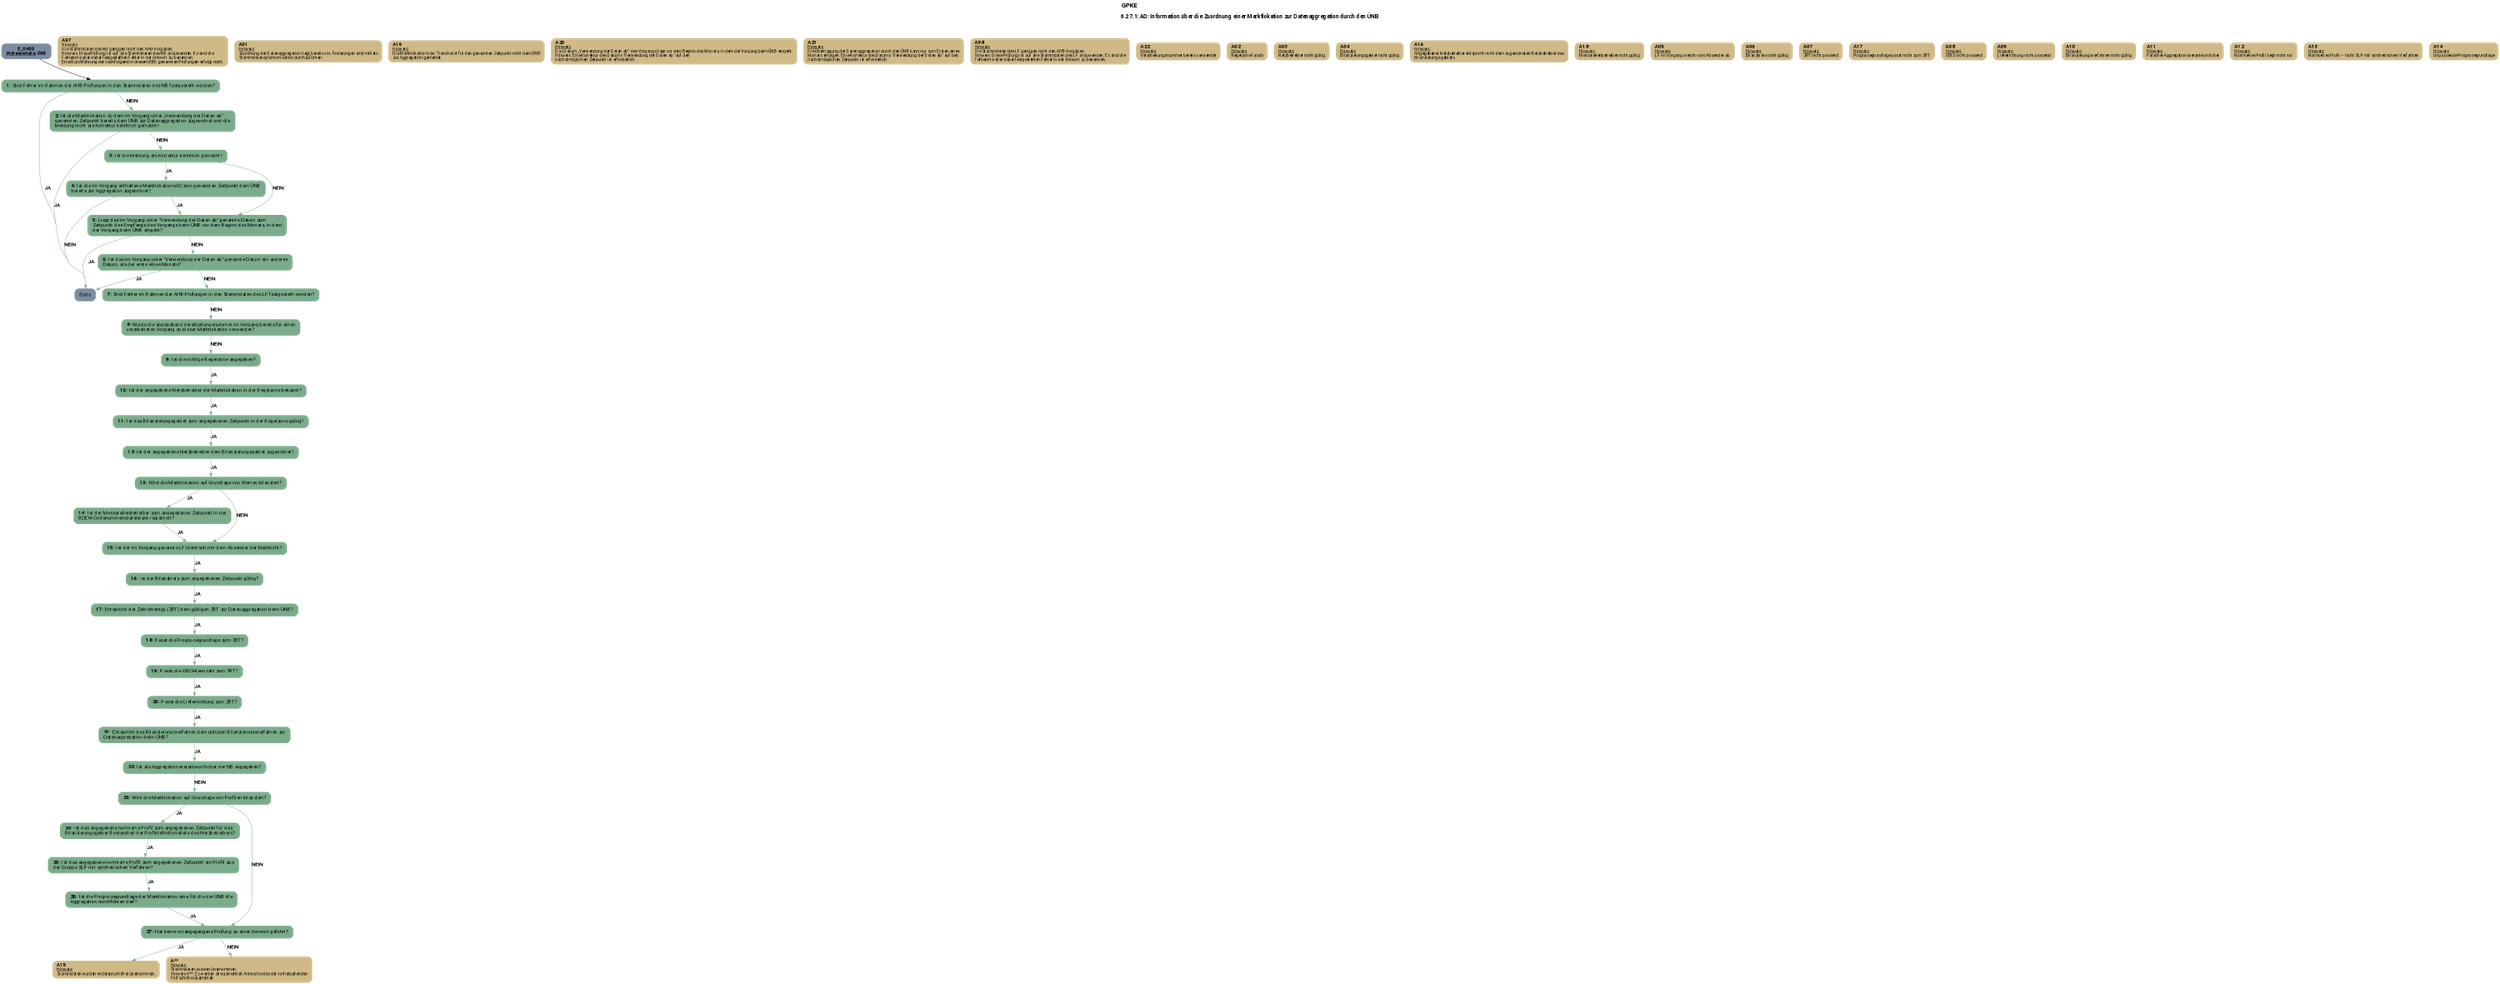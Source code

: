 digraph D {
    labelloc="t";
    label=<<B><FONT POINT-SIZE="18">GPKE</FONT></B><BR align="left"/><BR/><B><FONT POINT-SIZE="16">6.27.1: AD: Information über die Zuordnung einer Marktlokation zur Datenaggregation durch den ÜNB</FONT></B><BR align="left"/><BR/><BR/><BR/>>;
    ratio="compress";
    concentrate=true;
    pack=true;
    rankdir=TB;
    packmode="array";
    size="20,20";
    "Start" [margin="0.2,0.12", shape=box, style="filled,rounded", penwidth=0.0, fillcolor="#7a8da1", label=<<B>E_0455</B><BR align="center"/><FONT point-size="12"><B><U>Prüfende Rolle:</U> ÜNB</B></FONT><BR align="center"/>>, fontname="Roboto, sans-serif"];
    "1" [margin="0.2,0.12", shape=box, style="filled,rounded", penwidth=0.0, fillcolor="#7aab8a", label=<<B>1: </B>Sind Fehler im Rahmen der AHB-Prüfungen in den Stammdaten des NB festgestellt worden?<BR align="left"/>>, fontname="Roboto, sans-serif"];
    "A97" [margin="0.17,0.08", shape=box, style="filled,rounded", penwidth=0.0, fillcolor="#cfb986", label=<<B>A97</B><BR align="left"/><FONT point-size="12"><U>Hinweis:</U><BR align="left"/>Die Stammdaten des NB genügen nicht den AHB-Vorgaben.<BR align="left"/>Hinweis: Diese Prüfung ist auf alle Stammdaten des NB anzuwenden. Es sind die<BR align="left"/>Fehlerorte aller dabei festgestellten Fehler in der Antwort zu benennen.<BR align="left"/>Eine Durchführung der nachfolgend in diesem EBD genannten Prüfungen erfolgt nicht.<BR align="left"/></FONT>>, fontname="Roboto, sans-serif"];
    "Ende" [margin="0.2,0.12", shape=box, style="filled,rounded", penwidth=0.0, fillcolor="#7a8da1", label="Ende", fontname="Roboto, sans-serif"];
    "2" [margin="0.2,0.12", shape=box, style="filled,rounded", penwidth=0.0, fillcolor="#7aab8a", label=<<B>2: </B>Ist die Marktlokation zu dem im Vorgang unter „Verwendung der Daten ab“<BR align="left"/>genannten Zeitpunkt bereits dem ÜNB zur Datenaggregation zugeordnet und die<BR align="left"/>Meldung nicht als Korrektur kenntlich gemacht?<BR align="left"/>>, fontname="Roboto, sans-serif"];
    "A01" [margin="0.17,0.08", shape=box, style="filled,rounded", penwidth=0.0, fillcolor="#cfb986", label=<<B>A01</B><BR align="left"/><FONT point-size="12"><U>Hinweis:</U><BR align="left"/>Zuordnung der Datenaggregation liegt bereits vor. Änderungen sind mittels<BR align="left"/>Stammdatensynchronisation durchzuführen.<BR align="left"/></FONT>>, fontname="Roboto, sans-serif"];
    "3" [margin="0.2,0.12", shape=box, style="filled,rounded", penwidth=0.0, fillcolor="#7aab8a", label=<<B>3: </B>Ist die Meldung als Korrektur kenntlich gemacht?<BR align="left"/>>, fontname="Roboto, sans-serif"];
    "4" [margin="0.2,0.12", shape=box, style="filled,rounded", penwidth=0.0, fillcolor="#7aab8a", label=<<B>4: </B>Ist die im Vorgang enthaltene Marktlokations-ID zum genannten Zeitpunkt dem ÜNB<BR align="left"/>bereits zur Aggregation zugeordnet?<BR align="left"/>>, fontname="Roboto, sans-serif"];
    "A19" [margin="0.17,0.08", shape=box, style="filled,rounded", penwidth=0.0, fillcolor="#cfb986", label=<<B>A19</B><BR align="left"/><FONT point-size="12"><U>Hinweis:</U><BR align="left"/>Die Marktlokation bzw. Tranche ist für den genannten Zeitpunkt nicht dem ÜNB<BR align="left"/>zur Aggregation gemeldet<BR align="left"/></FONT>>, fontname="Roboto, sans-serif"];
    "5" [margin="0.2,0.12", shape=box, style="filled,rounded", penwidth=0.0, fillcolor="#7aab8a", label=<<B>5: </B>Liegt das im Vorgang unter "Verwendung der Daten ab" genannte Datum zum<BR align="left"/>Zeitpunkt des Empfangs des Vorgangs beim ÜNB vor dem Beginn des Monats, in dem<BR align="left"/>der Vorgang beim ÜNB eingeht?<BR align="left"/>>, fontname="Roboto, sans-serif"];
    "A20" [margin="0.17,0.08", shape=box, style="filled,rounded", penwidth=0.0, fillcolor="#cfb986", label=<<B>A20</B><BR align="left"/><FONT point-size="12"><U>Hinweis:</U><BR align="left"/>Das Datum „Verwendung der Daten ab“ des Vorgangs liegt vor dem Beginn des Monats, in dem der Vorgang beim ÜNB eingeht.<BR align="left"/>Hinweis: Eine Korrektur des Datums "Verwendung der Daten ab" auf den<BR align="left"/>nächstmöglichen Zeitpunkt ist erforderlich.<BR align="left"/></FONT>>, fontname="Roboto, sans-serif"];
    "6" [margin="0.2,0.12", shape=box, style="filled,rounded", penwidth=0.0, fillcolor="#7aab8a", label=<<B>6: </B>Ist das im Vorgang unter "Verwendung der Daten ab" genannte Datum ein anderes<BR align="left"/>Datum, als der erste eines Monats?<BR align="left"/>>, fontname="Roboto, sans-serif"];
    "A21" [margin="0.17,0.08", shape=box, style="filled,rounded", penwidth=0.0, fillcolor="#cfb986", label=<<B>A21</B><BR align="left"/><FONT point-size="12"><U>Hinweis:</U><BR align="left"/>Die Übertragung der Datenaggregation durch den ÜNB kann nur zum Ersten eines<BR align="left"/>Monats erfolgen. Eine Korrektur des Datums "Verwendung der Daten ab" auf den<BR align="left"/>nächstmöglichen Zeitpunkt ist erforderlich.<BR align="left"/></FONT>>, fontname="Roboto, sans-serif"];
    "7" [margin="0.2,0.12", shape=box, style="filled,rounded", penwidth=0.0, fillcolor="#7aab8a", label=<<B>7: </B>Sind Fehler im Rahmen der AHB-Prüfungen in den Stammdaten des LF festgestellt worden?<BR align="left"/>>, fontname="Roboto, sans-serif"];
    "A98" [margin="0.17,0.08", shape=box, style="filled,rounded", penwidth=0.0, fillcolor="#cfb986", label=<<B>A98</B><BR align="left"/><FONT point-size="12"><U>Hinweis:</U><BR align="left"/>Die Stammdaten des LF genügen nicht den AHB-Vorgaben.<BR align="left"/>Hinweis: Diese Prüfung ist auf alle Stammdaten des LF anzuwenden. Es sind die<BR align="left"/>Fehlerorte aller dabei festgestellten Fehler in der Antwort zu benennen.<BR align="left"/></FONT>>, fontname="Roboto, sans-serif"];
    "8" [margin="0.2,0.12", shape=box, style="filled,rounded", penwidth=0.0, fillcolor="#7aab8a", label=<<B>8: </B>Wurde die angegebene Verarbeitungsnummer im Vorgang bereits für einen<BR align="left"/>verarbeiteten Vorgang zu dieser Marktlokation verwendet?<BR align="left"/>>, fontname="Roboto, sans-serif"];
    "A22" [margin="0.17,0.08", shape=box, style="filled,rounded", penwidth=0.0, fillcolor="#cfb986", label=<<B>A22</B><BR align="left"/><FONT point-size="12"><U>Hinweis:</U><BR align="left"/>Verarbeitungsnummer bereits verwendet<BR align="left"/></FONT>>, fontname="Roboto, sans-serif"];
    "9" [margin="0.2,0.12", shape=box, style="filled,rounded", penwidth=0.0, fillcolor="#7aab8a", label=<<B>9: </B>Ist die richtige Regelzone angegeben?<BR align="left"/>>, fontname="Roboto, sans-serif"];
    "A02" [margin="0.17,0.08", shape=box, style="filled,rounded", penwidth=0.0, fillcolor="#cfb986", label=<<B>A02</B><BR align="left"/><FONT point-size="12"><U>Hinweis:</U><BR align="left"/>Regelzone falsch<BR align="left"/></FONT>>, fontname="Roboto, sans-serif"];
    "10" [margin="0.2,0.12", shape=box, style="filled,rounded", penwidth=0.0, fillcolor="#7aab8a", label=<<B>10: </B>Ist der angegebene Netzbetreiber der Marktlokation in der Regelzone bekannt?<BR align="left"/>>, fontname="Roboto, sans-serif"];
    "A03" [margin="0.17,0.08", shape=box, style="filled,rounded", penwidth=0.0, fillcolor="#cfb986", label=<<B>A03</B><BR align="left"/><FONT point-size="12"><U>Hinweis:</U><BR align="left"/>Netzbetreiber nicht gültig<BR align="left"/></FONT>>, fontname="Roboto, sans-serif"];
    "11" [margin="0.2,0.12", shape=box, style="filled,rounded", penwidth=0.0, fillcolor="#7aab8a", label=<<B>11: </B>Ist das Bilanzierungsgebiet zum angegebenen Zeitpunkt in der Regelzone gültig?<BR align="left"/>>, fontname="Roboto, sans-serif"];
    "A04" [margin="0.17,0.08", shape=box, style="filled,rounded", penwidth=0.0, fillcolor="#cfb986", label=<<B>A04</B><BR align="left"/><FONT point-size="12"><U>Hinweis:</U><BR align="left"/>Bilanzierungsgebiet nicht gültig<BR align="left"/></FONT>>, fontname="Roboto, sans-serif"];
    "12" [margin="0.2,0.12", shape=box, style="filled,rounded", penwidth=0.0, fillcolor="#7aab8a", label=<<B>12: </B>Ist der angegebene Netzbetreiber dem Bilanzierungsgebiet zugeordnet?<BR align="left"/>>, fontname="Roboto, sans-serif"];
    "A16" [margin="0.17,0.08", shape=box, style="filled,rounded", penwidth=0.0, fillcolor="#cfb986", label=<<B>A16</B><BR align="left"/><FONT point-size="12"><U>Hinweis:</U><BR align="left"/>Angegebener Netzbetreiber entspricht nicht dem zugeordneten Netzbetreiber des<BR align="left"/>Bilanzierungs-gebiets.<BR align="left"/></FONT>>, fontname="Roboto, sans-serif"];
    "13" [margin="0.2,0.12", shape=box, style="filled,rounded", penwidth=0.0, fillcolor="#7aab8a", label=<<B>13: </B>Wird die Marktlokation auf Grundlage von Werten bilanziert?<BR align="left"/>>, fontname="Roboto, sans-serif"];
    "14" [margin="0.2,0.12", shape=box, style="filled,rounded", penwidth=0.0, fillcolor="#7aab8a", label=<<B>14: </B>Ist der Messstellenbetreiber zum angegebenen Zeitpunkt in der<BR align="left"/>BDEW-Codenummerndatenbank registriert?<BR align="left"/>>, fontname="Roboto, sans-serif"];
    "A18" [margin="0.17,0.08", shape=box, style="filled,rounded", penwidth=0.0, fillcolor="#cfb986", label=<<B>A18</B><BR align="left"/><FONT point-size="12"><U>Hinweis:</U><BR align="left"/>Messstellenbetreiber nicht gültig<BR align="left"/></FONT>>, fontname="Roboto, sans-serif"];
    "15" [margin="0.2,0.12", shape=box, style="filled,rounded", penwidth=0.0, fillcolor="#7aab8a", label=<<B>15: </B>Ist der im Vorgang genannte LF identisch mit dem Absender der Nachricht?<BR align="left"/>>, fontname="Roboto, sans-serif"];
    "A05" [margin="0.17,0.08", shape=box, style="filled,rounded", penwidth=0.0, fillcolor="#cfb986", label=<<B>A05</B><BR align="left"/><FONT point-size="12"><U>Hinweis:</U><BR align="left"/>LF im Vorgang weicht vom Absender ab.<BR align="left"/></FONT>>, fontname="Roboto, sans-serif"];
    "16" [margin="0.2,0.12", shape=box, style="filled,rounded", penwidth=0.0, fillcolor="#7aab8a", label=<<B>16: </B>Ist der Bilanzkreis zum angegebenen Zeitpunkt gültig?<BR align="left"/>>, fontname="Roboto, sans-serif"];
    "A06" [margin="0.17,0.08", shape=box, style="filled,rounded", penwidth=0.0, fillcolor="#cfb986", label=<<B>A06</B><BR align="left"/><FONT point-size="12"><U>Hinweis:</U><BR align="left"/>Bilanzkreis nicht gültig<BR align="left"/></FONT>>, fontname="Roboto, sans-serif"];
    "17" [margin="0.2,0.12", shape=box, style="filled,rounded", penwidth=0.0, fillcolor="#7aab8a", label=<<B>17: </B>Entspricht der Zeitreihentyp (ZRT) dem gültigen ZRT zur Datenaggregation beim ÜNB?<BR align="left"/>>, fontname="Roboto, sans-serif"];
    "A07" [margin="0.17,0.08", shape=box, style="filled,rounded", penwidth=0.0, fillcolor="#cfb986", label=<<B>A07</B><BR align="left"/><FONT point-size="12"><U>Hinweis:</U><BR align="left"/>ZRT nicht passend<BR align="left"/></FONT>>, fontname="Roboto, sans-serif"];
    "18" [margin="0.2,0.12", shape=box, style="filled,rounded", penwidth=0.0, fillcolor="#7aab8a", label=<<B>18: </B>Passt die Prognosegrundlage zum ZRT?<BR align="left"/>>, fontname="Roboto, sans-serif"];
    "A17" [margin="0.17,0.08", shape=box, style="filled,rounded", penwidth=0.0, fillcolor="#cfb986", label=<<B>A17</B><BR align="left"/><FONT point-size="12"><U>Hinweis:</U><BR align="left"/>Prognosegrundlage passt nicht zum ZRT.<BR align="left"/></FONT>>, fontname="Roboto, sans-serif"];
    "19" [margin="0.2,0.12", shape=box, style="filled,rounded", penwidth=0.0, fillcolor="#7aab8a", label=<<B>19: </B>Passt die OBIS-Kennzahl zum ZRT?<BR align="left"/>>, fontname="Roboto, sans-serif"];
    "A08" [margin="0.17,0.08", shape=box, style="filled,rounded", penwidth=0.0, fillcolor="#cfb986", label=<<B>A08</B><BR align="left"/><FONT point-size="12"><U>Hinweis:</U><BR align="left"/>OBIS nicht passend<BR align="left"/></FONT>>, fontname="Roboto, sans-serif"];
    "20" [margin="0.2,0.12", shape=box, style="filled,rounded", penwidth=0.0, fillcolor="#7aab8a", label=<<B>20: </B>Passt die Lieferrichtung zum ZRT?<BR align="left"/>>, fontname="Roboto, sans-serif"];
    "A09" [margin="0.17,0.08", shape=box, style="filled,rounded", penwidth=0.0, fillcolor="#cfb986", label=<<B>A09</B><BR align="left"/><FONT point-size="12"><U>Hinweis:</U><BR align="left"/>Lieferrichtung nicht passend<BR align="left"/></FONT>>, fontname="Roboto, sans-serif"];
    "21" [margin="0.2,0.12", shape=box, style="filled,rounded", penwidth=0.0, fillcolor="#7aab8a", label=<<B>21: </B>Entspricht das Bilanzierungsverfahren dem gültigen Bilanzierungsverfahren zur<BR align="left"/>Datenaggregation beim ÜNB?<BR align="left"/>>, fontname="Roboto, sans-serif"];
    "A10" [margin="0.17,0.08", shape=box, style="filled,rounded", penwidth=0.0, fillcolor="#cfb986", label=<<B>A10</B><BR align="left"/><FONT point-size="12"><U>Hinweis:</U><BR align="left"/>Bilanzierungsverfahren nicht gültig<BR align="left"/></FONT>>, fontname="Roboto, sans-serif"];
    "22" [margin="0.2,0.12", shape=box, style="filled,rounded", penwidth=0.0, fillcolor="#7aab8a", label=<<B>22: </B>Ist als Aggregationsverantwortlicher der NB angegeben?<BR align="left"/>>, fontname="Roboto, sans-serif"];
    "A11" [margin="0.17,0.08", shape=box, style="filled,rounded", penwidth=0.0, fillcolor="#cfb986", label=<<B>A11</B><BR align="left"/><FONT point-size="12"><U>Hinweis:</U><BR align="left"/>Falscher Aggregationsverantwortlicher<BR align="left"/></FONT>>, fontname="Roboto, sans-serif"];
    "23" [margin="0.2,0.12", shape=box, style="filled,rounded", penwidth=0.0, fillcolor="#7aab8a", label=<<B>23: </B>Wird die Marktlokation auf Grundlage von Profilen bilanziert?<BR align="left"/>>, fontname="Roboto, sans-serif"];
    "24" [margin="0.2,0.12", shape=box, style="filled,rounded", penwidth=0.0, fillcolor="#7aab8a", label=<<B>24: </B>Ist das angegebene normierte Profil zum angegebenen Zeitpunkt für das<BR align="left"/>Bilanzierungsgebiet Bestandteil der Profildefinitionsliste des Netzbetreibers?<BR align="left"/>>, fontname="Roboto, sans-serif"];
    "A12" [margin="0.17,0.08", shape=box, style="filled,rounded", penwidth=0.0, fillcolor="#cfb986", label=<<B>A12</B><BR align="left"/><FONT point-size="12"><U>Hinweis:</U><BR align="left"/>Normiertes Profil liegt nicht vor.<BR align="left"/></FONT>>, fontname="Roboto, sans-serif"];
    "25" [margin="0.2,0.12", shape=box, style="filled,rounded", penwidth=0.0, fillcolor="#7aab8a", label=<<B>25: </B>Ist das angegebene normierte Profil zum angegebenen Zeitpunkt ein Profil aus<BR align="left"/>der Gruppe SLP mit synthetischen Verfahren?<BR align="left"/>>, fontname="Roboto, sans-serif"];
    "A13" [margin="0.17,0.08", shape=box, style="filled,rounded", penwidth=0.0, fillcolor="#cfb986", label=<<B>A13</B><BR align="left"/><FONT point-size="12"><U>Hinweis:</U><BR align="left"/>Normiertes Profil – nicht SLP mit synthetischem Verfahren<BR align="left"/></FONT>>, fontname="Roboto, sans-serif"];
    "26" [margin="0.2,0.12", shape=box, style="filled,rounded", penwidth=0.0, fillcolor="#7aab8a", label=<<B>26: </B>Ist die Prognosegrundlage der Marktlokation eine, für die der ÜNB die<BR align="left"/>Aggregation durchführen darf?<BR align="left"/>>, fontname="Roboto, sans-serif"];
    "A14" [margin="0.17,0.08", shape=box, style="filled,rounded", penwidth=0.0, fillcolor="#cfb986", label=<<B>A14</B><BR align="left"/><FONT point-size="12"><U>Hinweis:</U><BR align="left"/>Unpassende Prognosegrundlage<BR align="left"/></FONT>>, fontname="Roboto, sans-serif"];
    "27" [margin="0.2,0.12", shape=box, style="filled,rounded", penwidth=0.0, fillcolor="#7aab8a", label=<<B>27: </B>Hat keine vorangegangene Prüfung zu einer Antwort geführt?<BR align="left"/>>, fontname="Roboto, sans-serif"];
    "A15" [margin="0.17,0.08", shape=box, style="filled,rounded", penwidth=0.0, fillcolor="#cfb986", label=<<B>A15</B><BR align="left"/><FONT point-size="12"><U>Hinweis:</U><BR align="left"/>Stammdaten wurden widerspruchsfrei übernommen.<BR align="left"/></FONT>>, fontname="Roboto, sans-serif"];
    "A**" [margin="0.17,0.08", shape=box, style="filled,rounded", penwidth=0.0, fillcolor="#cfb986", label=<<B>A**</B><BR align="left"/><FONT point-size="12"><U>Hinweis:</U><BR align="left"/>Stammdaten wurden übernommen.<BR align="left"/>Hinweis A**: Es werden alle gemerkten Antwortcodes der vorhergehenden<BR align="left"/>Prüfschritte übermittelt<BR align="left"/></FONT>>, fontname="Roboto, sans-serif"];

    "Start" -> "1";
    "1" -> "Ende" [label=<<B>JA</B>>, color="#7aab8a", fontname="Roboto, sans-serif"];
    "1" -> "2" [label=<<B>NEIN</B>>, color="#7aab8a", fontname="Roboto, sans-serif"];
    "2" -> "Ende" [label=<<B>JA</B>>, color="#7aab8a", fontname="Roboto, sans-serif"];
    "2" -> "3" [label=<<B>NEIN</B>>, color="#7aab8a", fontname="Roboto, sans-serif"];
    "3" -> "4" [label=<<B>JA</B>>, color="#7aab8a", fontname="Roboto, sans-serif"];
    "3" -> "5" [label=<<B>NEIN</B>>, color="#7aab8a", fontname="Roboto, sans-serif"];
    "4" -> "Ende" [label=<<B>NEIN</B>>, color="#7aab8a", fontname="Roboto, sans-serif"];
    "4" -> "5" [label=<<B>JA</B>>, color="#7aab8a", fontname="Roboto, sans-serif"];
    "5" -> "Ende" [label=<<B>JA</B>>, color="#7aab8a", fontname="Roboto, sans-serif"];
    "5" -> "6" [label=<<B>NEIN</B>>, color="#7aab8a", fontname="Roboto, sans-serif"];
    "6" -> "Ende" [label=<<B>JA</B>>, color="#7aab8a", fontname="Roboto, sans-serif"];
    "6" -> "7" [label=<<B>NEIN</B>>, color="#7aab8a", fontname="Roboto, sans-serif"];
    "7" -> "8" [label=<<B>NEIN</B>>, color="#7aab8a", fontname="Roboto, sans-serif"];
    "8" -> "9" [label=<<B>NEIN</B>>, color="#7aab8a", fontname="Roboto, sans-serif"];
    "9" -> "10" [label=<<B>JA</B>>, color="#7aab8a", fontname="Roboto, sans-serif"];
    "10" -> "11" [label=<<B>JA</B>>, color="#7aab8a", fontname="Roboto, sans-serif"];
    "11" -> "12" [label=<<B>JA</B>>, color="#7aab8a", fontname="Roboto, sans-serif"];
    "12" -> "13" [label=<<B>JA</B>>, color="#7aab8a", fontname="Roboto, sans-serif"];
    "13" -> "14" [label=<<B>JA</B>>, color="#7aab8a", fontname="Roboto, sans-serif"];
    "13" -> "15" [label=<<B>NEIN</B>>, color="#7aab8a", fontname="Roboto, sans-serif"];
    "14" -> "15" [label=<<B>JA</B>>, color="#7aab8a", fontname="Roboto, sans-serif"];
    "15" -> "16" [label=<<B>JA</B>>, color="#7aab8a", fontname="Roboto, sans-serif"];
    "16" -> "17" [label=<<B>JA</B>>, color="#7aab8a", fontname="Roboto, sans-serif"];
    "17" -> "18" [label=<<B>JA</B>>, color="#7aab8a", fontname="Roboto, sans-serif"];
    "18" -> "19" [label=<<B>JA</B>>, color="#7aab8a", fontname="Roboto, sans-serif"];
    "19" -> "20" [label=<<B>JA</B>>, color="#7aab8a", fontname="Roboto, sans-serif"];
    "20" -> "21" [label=<<B>JA</B>>, color="#7aab8a", fontname="Roboto, sans-serif"];
    "21" -> "22" [label=<<B>JA</B>>, color="#7aab8a", fontname="Roboto, sans-serif"];
    "22" -> "23" [label=<<B>NEIN</B>>, color="#7aab8a", fontname="Roboto, sans-serif"];
    "23" -> "24" [label=<<B>JA</B>>, color="#7aab8a", fontname="Roboto, sans-serif"];
    "23" -> "27" [label=<<B>NEIN</B>>, color="#7aab8a", fontname="Roboto, sans-serif"];
    "24" -> "25" [label=<<B>JA</B>>, color="#7aab8a", fontname="Roboto, sans-serif"];
    "25" -> "26" [label=<<B>JA</B>>, color="#7aab8a", fontname="Roboto, sans-serif"];
    "26" -> "27" [label=<<B>JA</B>>, color="#7aab8a", fontname="Roboto, sans-serif"];
    "27" -> "A15" [label=<<B>JA</B>>, color="#7aab8a", fontname="Roboto, sans-serif"];
    "27" -> "A**" [label=<<B>NEIN</B>>, color="#7aab8a", fontname="Roboto, sans-serif"];

    bgcolor="transparent";
fontname="Roboto, sans-serif";
}